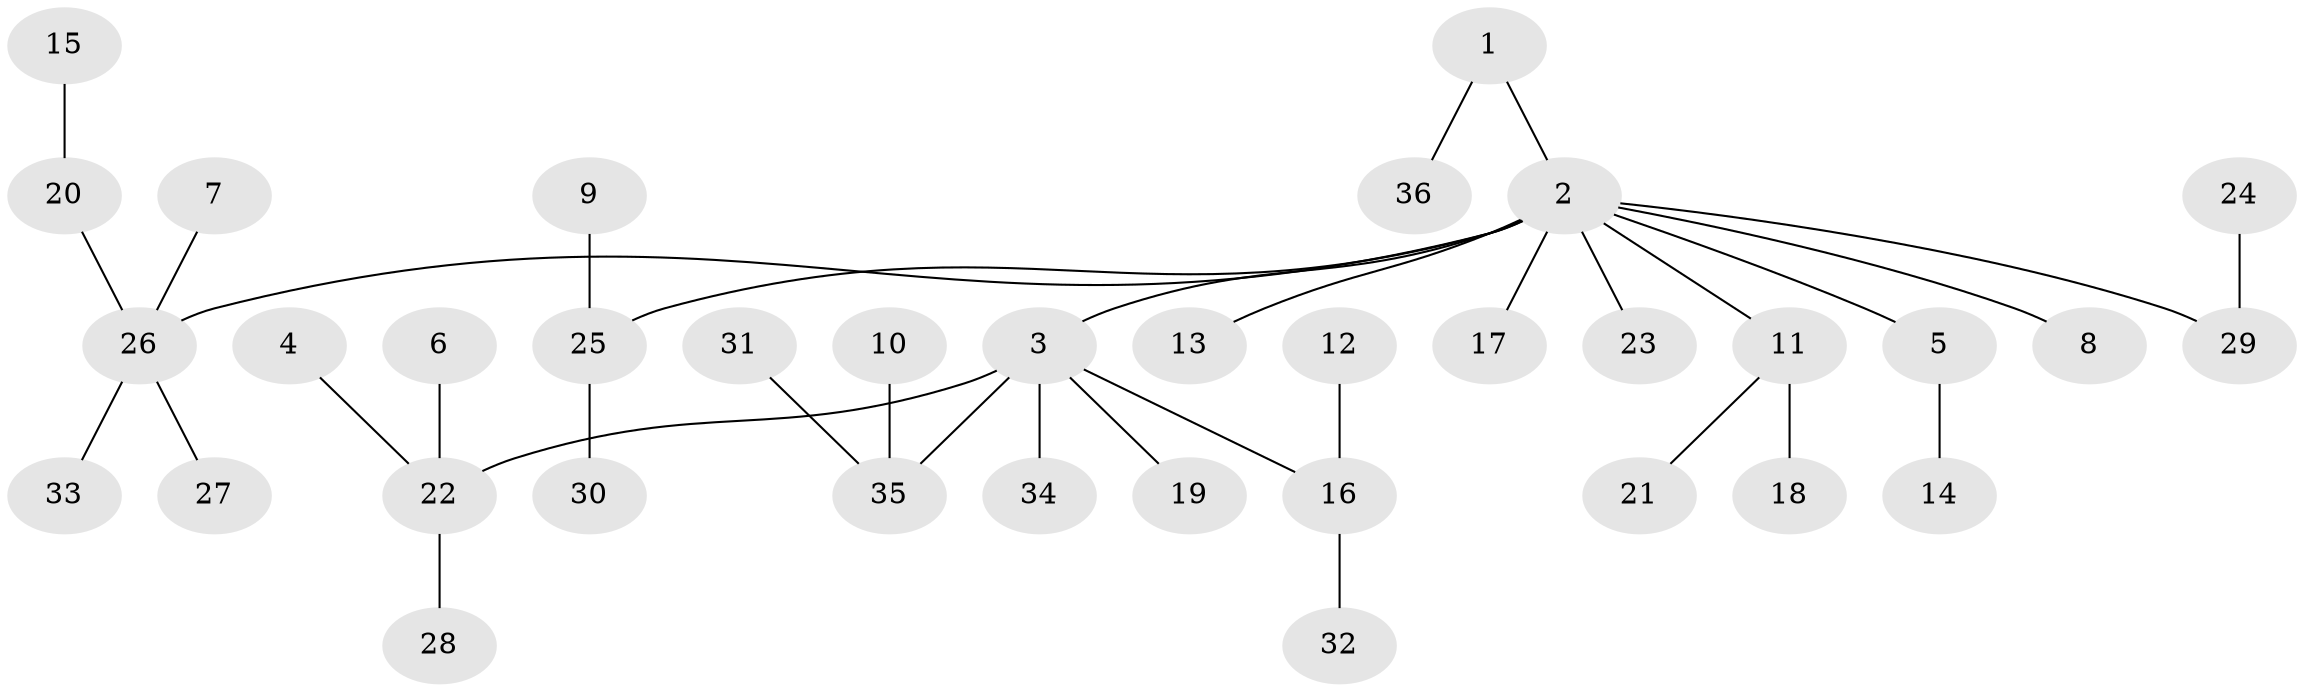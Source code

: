 // original degree distribution, {9: 0.013888888888888888, 5: 0.013888888888888888, 2: 0.3333333333333333, 4: 0.05555555555555555, 6: 0.027777777777777776, 3: 0.08333333333333333, 1: 0.4722222222222222}
// Generated by graph-tools (version 1.1) at 2025/50/03/09/25 03:50:19]
// undirected, 36 vertices, 35 edges
graph export_dot {
graph [start="1"]
  node [color=gray90,style=filled];
  1;
  2;
  3;
  4;
  5;
  6;
  7;
  8;
  9;
  10;
  11;
  12;
  13;
  14;
  15;
  16;
  17;
  18;
  19;
  20;
  21;
  22;
  23;
  24;
  25;
  26;
  27;
  28;
  29;
  30;
  31;
  32;
  33;
  34;
  35;
  36;
  1 -- 2 [weight=1.0];
  1 -- 36 [weight=1.0];
  2 -- 3 [weight=1.0];
  2 -- 5 [weight=1.0];
  2 -- 8 [weight=1.0];
  2 -- 11 [weight=1.0];
  2 -- 13 [weight=1.0];
  2 -- 17 [weight=1.0];
  2 -- 23 [weight=1.0];
  2 -- 25 [weight=1.0];
  2 -- 26 [weight=1.0];
  2 -- 29 [weight=1.0];
  3 -- 16 [weight=1.0];
  3 -- 19 [weight=1.0];
  3 -- 22 [weight=1.0];
  3 -- 34 [weight=1.0];
  3 -- 35 [weight=1.0];
  4 -- 22 [weight=1.0];
  5 -- 14 [weight=1.0];
  6 -- 22 [weight=1.0];
  7 -- 26 [weight=1.0];
  9 -- 25 [weight=1.0];
  10 -- 35 [weight=1.0];
  11 -- 18 [weight=1.0];
  11 -- 21 [weight=1.0];
  12 -- 16 [weight=1.0];
  15 -- 20 [weight=1.0];
  16 -- 32 [weight=1.0];
  20 -- 26 [weight=1.0];
  22 -- 28 [weight=1.0];
  24 -- 29 [weight=1.0];
  25 -- 30 [weight=1.0];
  26 -- 27 [weight=1.0];
  26 -- 33 [weight=1.0];
  31 -- 35 [weight=1.0];
}
